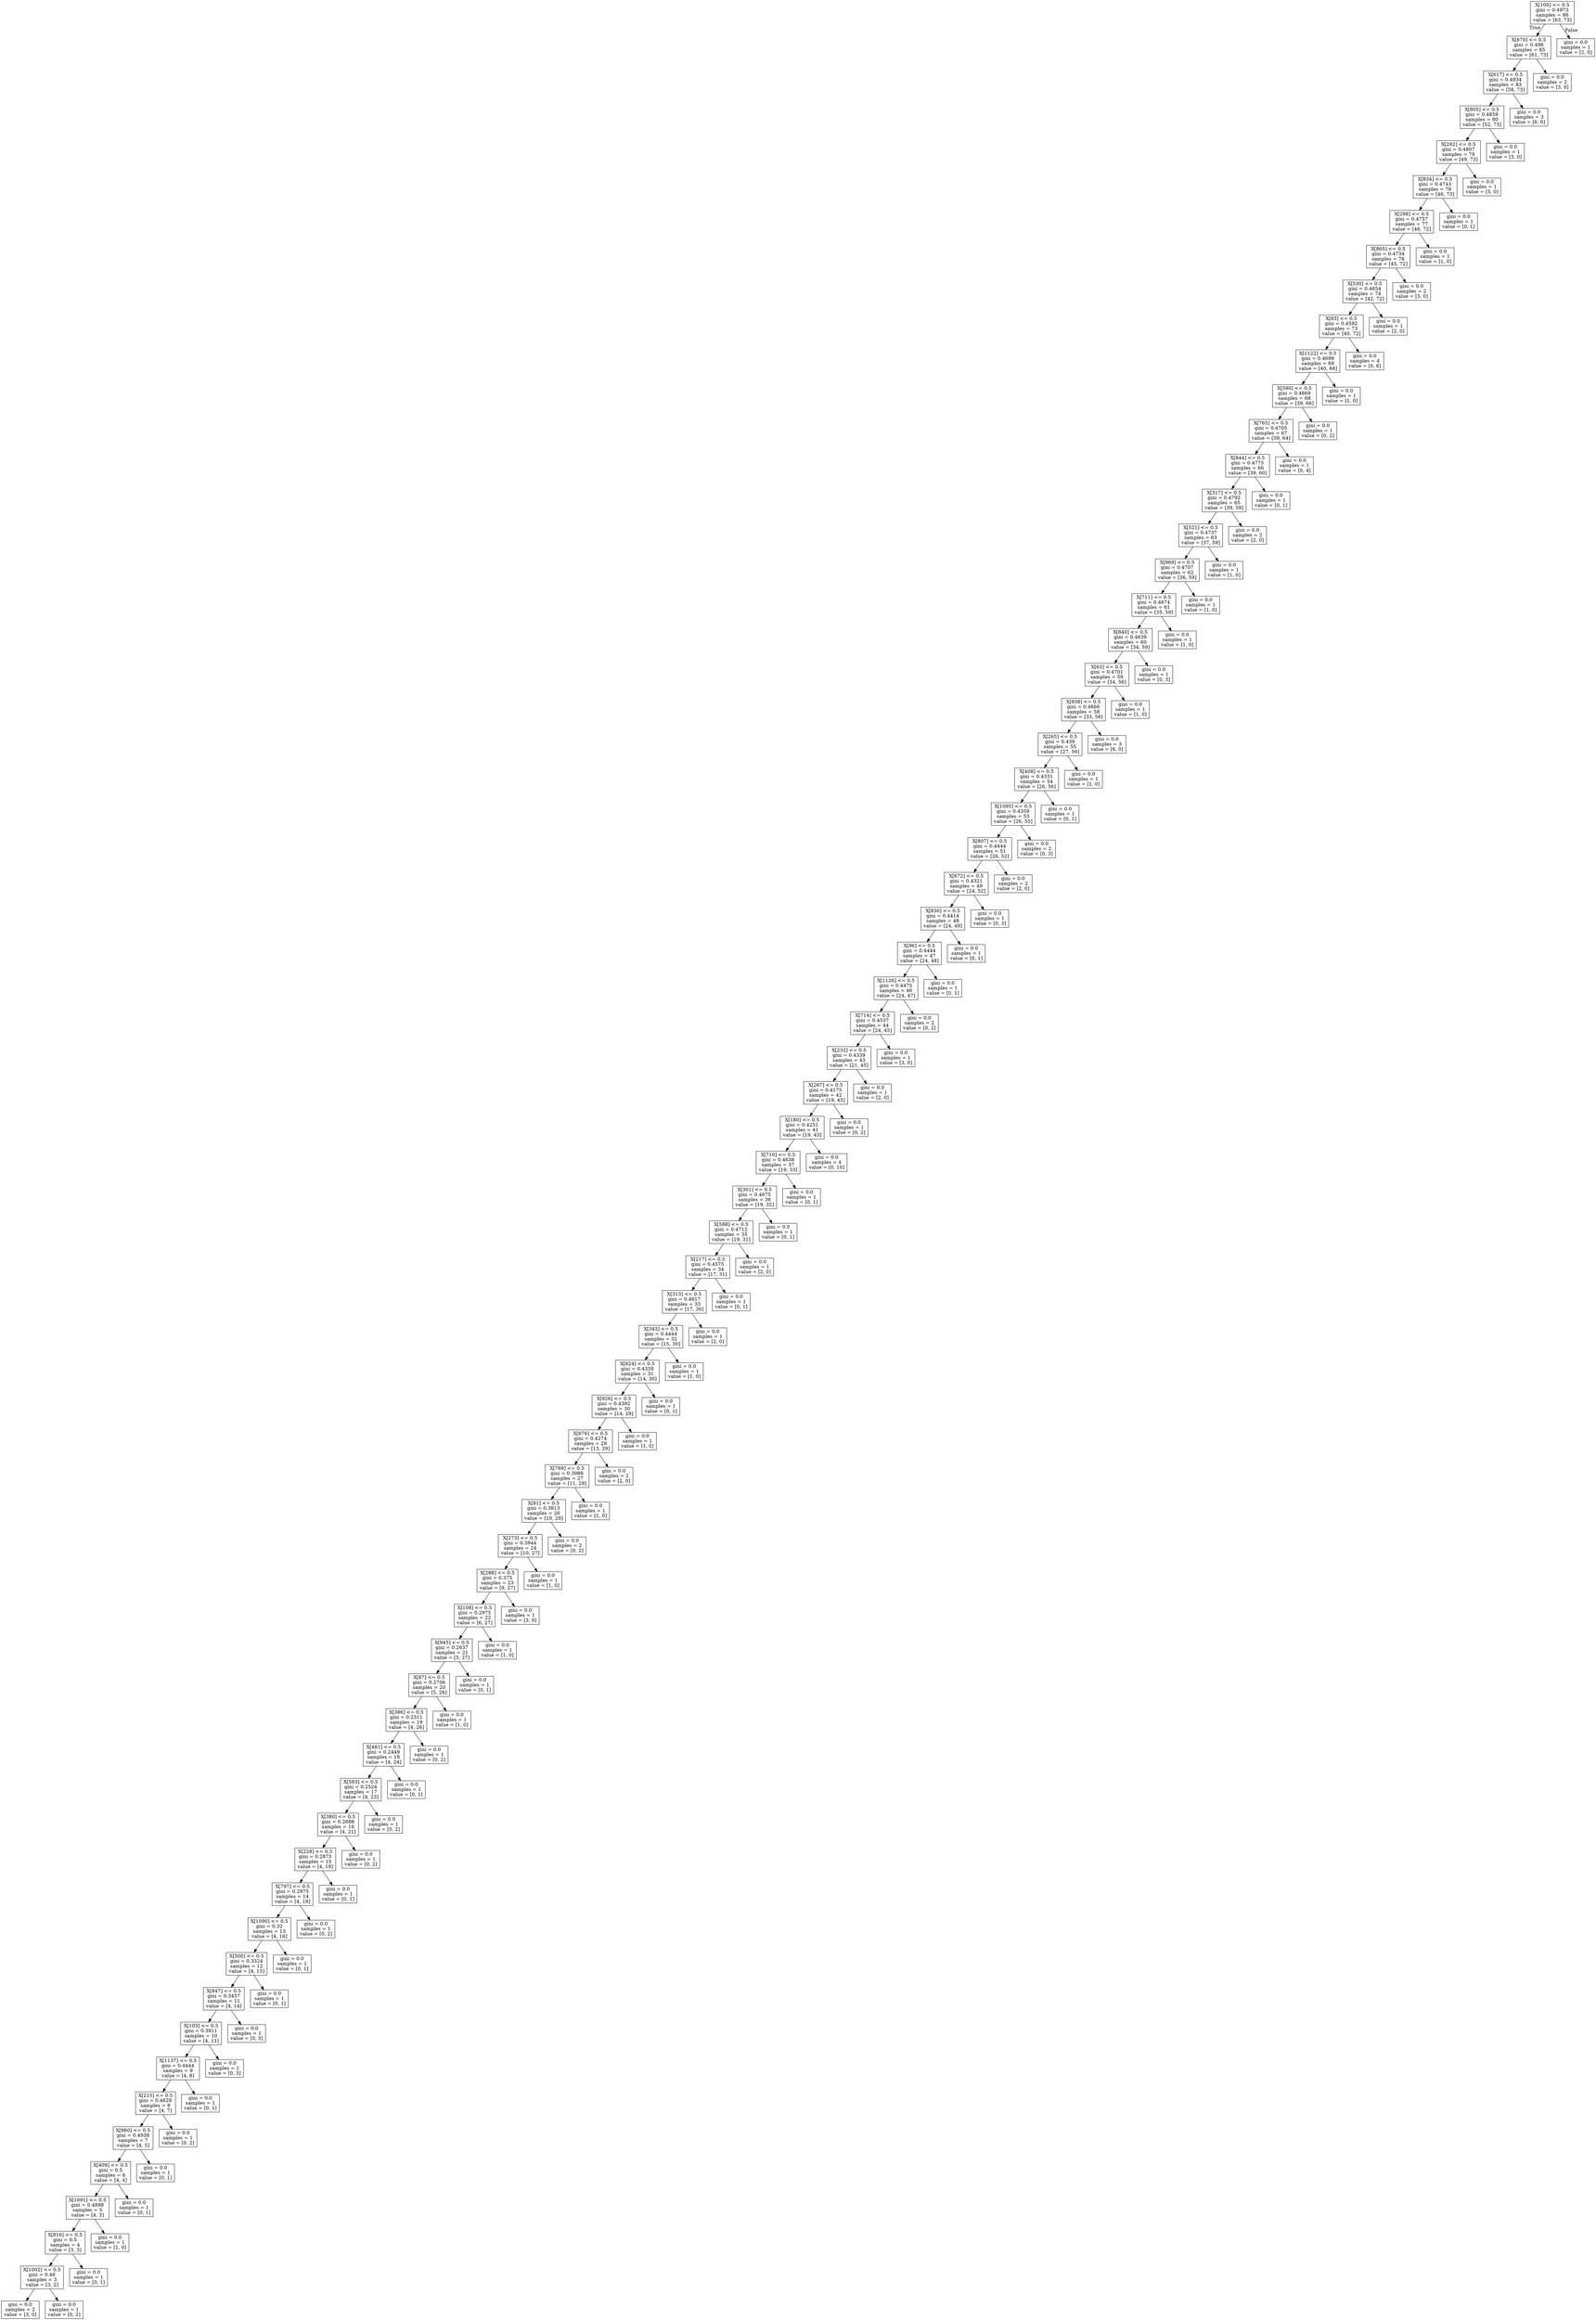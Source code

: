 digraph Tree {
node [shape=box] ;
0 [label="X[100] <= 0.5\ngini = 0.4973\nsamples = 86\nvalue = [63, 73]"] ;
1 [label="X[670] <= 0.5\ngini = 0.496\nsamples = 85\nvalue = [61, 73]"] ;
0 -> 1 [labeldistance=2.5, labelangle=45, headlabel="True"] ;
2 [label="X[617] <= 0.5\ngini = 0.4934\nsamples = 83\nvalue = [58, 73]"] ;
1 -> 2 ;
3 [label="X[805] <= 0.5\ngini = 0.4859\nsamples = 80\nvalue = [52, 73]"] ;
2 -> 3 ;
4 [label="X[282] <= 0.5\ngini = 0.4807\nsamples = 79\nvalue = [49, 73]"] ;
3 -> 4 ;
5 [label="X[834] <= 0.5\ngini = 0.4743\nsamples = 78\nvalue = [46, 73]"] ;
4 -> 5 ;
6 [label="X[298] <= 0.5\ngini = 0.4757\nsamples = 77\nvalue = [46, 72]"] ;
5 -> 6 ;
7 [label="X[865] <= 0.5\ngini = 0.4734\nsamples = 76\nvalue = [45, 72]"] ;
6 -> 7 ;
8 [label="X[530] <= 0.5\ngini = 0.4654\nsamples = 74\nvalue = [42, 72]"] ;
7 -> 8 ;
9 [label="X[83] <= 0.5\ngini = 0.4592\nsamples = 73\nvalue = [40, 72]"] ;
8 -> 9 ;
10 [label="X[1122] <= 0.5\ngini = 0.4699\nsamples = 69\nvalue = [40, 66]"] ;
9 -> 10 ;
11 [label="X[590] <= 0.5\ngini = 0.4669\nsamples = 68\nvalue = [39, 66]"] ;
10 -> 11 ;
12 [label="X[765] <= 0.5\ngini = 0.4705\nsamples = 67\nvalue = [39, 64]"] ;
11 -> 12 ;
13 [label="X[844] <= 0.5\ngini = 0.4775\nsamples = 66\nvalue = [39, 60]"] ;
12 -> 13 ;
14 [label="X[317] <= 0.5\ngini = 0.4792\nsamples = 65\nvalue = [39, 59]"] ;
13 -> 14 ;
15 [label="X[521] <= 0.5\ngini = 0.4737\nsamples = 63\nvalue = [37, 59]"] ;
14 -> 15 ;
16 [label="X[969] <= 0.5\ngini = 0.4707\nsamples = 62\nvalue = [36, 59]"] ;
15 -> 16 ;
17 [label="X[711] <= 0.5\ngini = 0.4674\nsamples = 61\nvalue = [35, 59]"] ;
16 -> 17 ;
18 [label="X[840] <= 0.5\ngini = 0.4639\nsamples = 60\nvalue = [34, 59]"] ;
17 -> 18 ;
19 [label="X[63] <= 0.5\ngini = 0.4701\nsamples = 59\nvalue = [34, 56]"] ;
18 -> 19 ;
20 [label="X[938] <= 0.5\ngini = 0.4666\nsamples = 58\nvalue = [33, 56]"] ;
19 -> 20 ;
21 [label="X[265] <= 0.5\ngini = 0.439\nsamples = 55\nvalue = [27, 56]"] ;
20 -> 21 ;
22 [label="X[408] <= 0.5\ngini = 0.4331\nsamples = 54\nvalue = [26, 56]"] ;
21 -> 22 ;
23 [label="X[1095] <= 0.5\ngini = 0.4359\nsamples = 53\nvalue = [26, 55]"] ;
22 -> 23 ;
24 [label="X[807] <= 0.5\ngini = 0.4444\nsamples = 51\nvalue = [26, 52]"] ;
23 -> 24 ;
25 [label="X[672] <= 0.5\ngini = 0.4321\nsamples = 49\nvalue = [24, 52]"] ;
24 -> 25 ;
26 [label="X[830] <= 0.5\ngini = 0.4414\nsamples = 48\nvalue = [24, 49]"] ;
25 -> 26 ;
27 [label="X[96] <= 0.5\ngini = 0.4444\nsamples = 47\nvalue = [24, 48]"] ;
26 -> 27 ;
28 [label="X[1126] <= 0.5\ngini = 0.4475\nsamples = 46\nvalue = [24, 47]"] ;
27 -> 28 ;
29 [label="X[714] <= 0.5\ngini = 0.4537\nsamples = 44\nvalue = [24, 45]"] ;
28 -> 29 ;
30 [label="X[232] <= 0.5\ngini = 0.4339\nsamples = 43\nvalue = [21, 45]"] ;
29 -> 30 ;
31 [label="X[267] <= 0.5\ngini = 0.4175\nsamples = 42\nvalue = [19, 45]"] ;
30 -> 31 ;
32 [label="X[180] <= 0.5\ngini = 0.4251\nsamples = 41\nvalue = [19, 43]"] ;
31 -> 32 ;
33 [label="X[710] <= 0.5\ngini = 0.4638\nsamples = 37\nvalue = [19, 33]"] ;
32 -> 33 ;
34 [label="X[301] <= 0.5\ngini = 0.4675\nsamples = 36\nvalue = [19, 32]"] ;
33 -> 34 ;
35 [label="X[588] <= 0.5\ngini = 0.4712\nsamples = 35\nvalue = [19, 31]"] ;
34 -> 35 ;
36 [label="X[217] <= 0.5\ngini = 0.4575\nsamples = 34\nvalue = [17, 31]"] ;
35 -> 36 ;
37 [label="X[313] <= 0.5\ngini = 0.4617\nsamples = 33\nvalue = [17, 30]"] ;
36 -> 37 ;
38 [label="X[343] <= 0.5\ngini = 0.4444\nsamples = 32\nvalue = [15, 30]"] ;
37 -> 38 ;
39 [label="X[824] <= 0.5\ngini = 0.4339\nsamples = 31\nvalue = [14, 30]"] ;
38 -> 39 ;
40 [label="X[926] <= 0.5\ngini = 0.4392\nsamples = 30\nvalue = [14, 29]"] ;
39 -> 40 ;
41 [label="X[676] <= 0.5\ngini = 0.4274\nsamples = 29\nvalue = [13, 29]"] ;
40 -> 41 ;
42 [label="X[769] <= 0.5\ngini = 0.3988\nsamples = 27\nvalue = [11, 29]"] ;
41 -> 42 ;
43 [label="X[81] <= 0.5\ngini = 0.3813\nsamples = 26\nvalue = [10, 29]"] ;
42 -> 43 ;
44 [label="X[273] <= 0.5\ngini = 0.3944\nsamples = 24\nvalue = [10, 27]"] ;
43 -> 44 ;
45 [label="X[288] <= 0.5\ngini = 0.375\nsamples = 23\nvalue = [9, 27]"] ;
44 -> 45 ;
46 [label="X[108] <= 0.5\ngini = 0.2975\nsamples = 22\nvalue = [6, 27]"] ;
45 -> 46 ;
47 [label="X[945] <= 0.5\ngini = 0.2637\nsamples = 21\nvalue = [5, 27]"] ;
46 -> 47 ;
48 [label="X[87] <= 0.5\ngini = 0.2706\nsamples = 20\nvalue = [5, 26]"] ;
47 -> 48 ;
49 [label="X[386] <= 0.5\ngini = 0.2311\nsamples = 19\nvalue = [4, 26]"] ;
48 -> 49 ;
50 [label="X[481] <= 0.5\ngini = 0.2449\nsamples = 18\nvalue = [4, 24]"] ;
49 -> 50 ;
51 [label="X[583] <= 0.5\ngini = 0.2524\nsamples = 17\nvalue = [4, 23]"] ;
50 -> 51 ;
52 [label="X[380] <= 0.5\ngini = 0.2688\nsamples = 16\nvalue = [4, 21]"] ;
51 -> 52 ;
53 [label="X[228] <= 0.5\ngini = 0.2873\nsamples = 15\nvalue = [4, 19]"] ;
52 -> 53 ;
54 [label="X[797] <= 0.5\ngini = 0.2975\nsamples = 14\nvalue = [4, 18]"] ;
53 -> 54 ;
55 [label="X[1090] <= 0.5\ngini = 0.32\nsamples = 13\nvalue = [4, 16]"] ;
54 -> 55 ;
56 [label="X[500] <= 0.5\ngini = 0.3324\nsamples = 12\nvalue = [4, 15]"] ;
55 -> 56 ;
57 [label="X[847] <= 0.5\ngini = 0.3457\nsamples = 11\nvalue = [4, 14]"] ;
56 -> 57 ;
58 [label="X[103] <= 0.5\ngini = 0.3911\nsamples = 10\nvalue = [4, 11]"] ;
57 -> 58 ;
59 [label="X[1137] <= 0.5\ngini = 0.4444\nsamples = 9\nvalue = [4, 8]"] ;
58 -> 59 ;
60 [label="X[215] <= 0.5\ngini = 0.4628\nsamples = 8\nvalue = [4, 7]"] ;
59 -> 60 ;
61 [label="X[960] <= 0.5\ngini = 0.4938\nsamples = 7\nvalue = [4, 5]"] ;
60 -> 61 ;
62 [label="X[409] <= 0.5\ngini = 0.5\nsamples = 6\nvalue = [4, 4]"] ;
61 -> 62 ;
63 [label="X[1091] <= 0.5\ngini = 0.4898\nsamples = 5\nvalue = [4, 3]"] ;
62 -> 63 ;
64 [label="X[816] <= 0.5\ngini = 0.5\nsamples = 4\nvalue = [3, 3]"] ;
63 -> 64 ;
65 [label="X[1002] <= 0.5\ngini = 0.48\nsamples = 3\nvalue = [3, 2]"] ;
64 -> 65 ;
66 [label="gini = 0.0\nsamples = 2\nvalue = [3, 0]"] ;
65 -> 66 ;
67 [label="gini = 0.0\nsamples = 1\nvalue = [0, 2]"] ;
65 -> 67 ;
68 [label="gini = 0.0\nsamples = 1\nvalue = [0, 1]"] ;
64 -> 68 ;
69 [label="gini = 0.0\nsamples = 1\nvalue = [1, 0]"] ;
63 -> 69 ;
70 [label="gini = 0.0\nsamples = 1\nvalue = [0, 1]"] ;
62 -> 70 ;
71 [label="gini = 0.0\nsamples = 1\nvalue = [0, 1]"] ;
61 -> 71 ;
72 [label="gini = 0.0\nsamples = 1\nvalue = [0, 2]"] ;
60 -> 72 ;
73 [label="gini = 0.0\nsamples = 1\nvalue = [0, 1]"] ;
59 -> 73 ;
74 [label="gini = 0.0\nsamples = 1\nvalue = [0, 3]"] ;
58 -> 74 ;
75 [label="gini = 0.0\nsamples = 1\nvalue = [0, 3]"] ;
57 -> 75 ;
76 [label="gini = 0.0\nsamples = 1\nvalue = [0, 1]"] ;
56 -> 76 ;
77 [label="gini = 0.0\nsamples = 1\nvalue = [0, 1]"] ;
55 -> 77 ;
78 [label="gini = 0.0\nsamples = 1\nvalue = [0, 2]"] ;
54 -> 78 ;
79 [label="gini = 0.0\nsamples = 1\nvalue = [0, 1]"] ;
53 -> 79 ;
80 [label="gini = 0.0\nsamples = 1\nvalue = [0, 2]"] ;
52 -> 80 ;
81 [label="gini = 0.0\nsamples = 1\nvalue = [0, 2]"] ;
51 -> 81 ;
82 [label="gini = 0.0\nsamples = 1\nvalue = [0, 1]"] ;
50 -> 82 ;
83 [label="gini = 0.0\nsamples = 1\nvalue = [0, 2]"] ;
49 -> 83 ;
84 [label="gini = 0.0\nsamples = 1\nvalue = [1, 0]"] ;
48 -> 84 ;
85 [label="gini = 0.0\nsamples = 1\nvalue = [0, 1]"] ;
47 -> 85 ;
86 [label="gini = 0.0\nsamples = 1\nvalue = [1, 0]"] ;
46 -> 86 ;
87 [label="gini = 0.0\nsamples = 1\nvalue = [3, 0]"] ;
45 -> 87 ;
88 [label="gini = 0.0\nsamples = 1\nvalue = [1, 0]"] ;
44 -> 88 ;
89 [label="gini = 0.0\nsamples = 2\nvalue = [0, 2]"] ;
43 -> 89 ;
90 [label="gini = 0.0\nsamples = 1\nvalue = [1, 0]"] ;
42 -> 90 ;
91 [label="gini = 0.0\nsamples = 2\nvalue = [2, 0]"] ;
41 -> 91 ;
92 [label="gini = 0.0\nsamples = 1\nvalue = [1, 0]"] ;
40 -> 92 ;
93 [label="gini = 0.0\nsamples = 1\nvalue = [0, 1]"] ;
39 -> 93 ;
94 [label="gini = 0.0\nsamples = 1\nvalue = [1, 0]"] ;
38 -> 94 ;
95 [label="gini = 0.0\nsamples = 1\nvalue = [2, 0]"] ;
37 -> 95 ;
96 [label="gini = 0.0\nsamples = 1\nvalue = [0, 1]"] ;
36 -> 96 ;
97 [label="gini = 0.0\nsamples = 1\nvalue = [2, 0]"] ;
35 -> 97 ;
98 [label="gini = 0.0\nsamples = 1\nvalue = [0, 1]"] ;
34 -> 98 ;
99 [label="gini = 0.0\nsamples = 1\nvalue = [0, 1]"] ;
33 -> 99 ;
100 [label="gini = 0.0\nsamples = 4\nvalue = [0, 10]"] ;
32 -> 100 ;
101 [label="gini = 0.0\nsamples = 1\nvalue = [0, 2]"] ;
31 -> 101 ;
102 [label="gini = 0.0\nsamples = 1\nvalue = [2, 0]"] ;
30 -> 102 ;
103 [label="gini = 0.0\nsamples = 1\nvalue = [3, 0]"] ;
29 -> 103 ;
104 [label="gini = 0.0\nsamples = 2\nvalue = [0, 2]"] ;
28 -> 104 ;
105 [label="gini = 0.0\nsamples = 1\nvalue = [0, 1]"] ;
27 -> 105 ;
106 [label="gini = 0.0\nsamples = 1\nvalue = [0, 1]"] ;
26 -> 106 ;
107 [label="gini = 0.0\nsamples = 1\nvalue = [0, 3]"] ;
25 -> 107 ;
108 [label="gini = 0.0\nsamples = 2\nvalue = [2, 0]"] ;
24 -> 108 ;
109 [label="gini = 0.0\nsamples = 2\nvalue = [0, 3]"] ;
23 -> 109 ;
110 [label="gini = 0.0\nsamples = 1\nvalue = [0, 1]"] ;
22 -> 110 ;
111 [label="gini = 0.0\nsamples = 1\nvalue = [1, 0]"] ;
21 -> 111 ;
112 [label="gini = 0.0\nsamples = 3\nvalue = [6, 0]"] ;
20 -> 112 ;
113 [label="gini = 0.0\nsamples = 1\nvalue = [1, 0]"] ;
19 -> 113 ;
114 [label="gini = 0.0\nsamples = 1\nvalue = [0, 3]"] ;
18 -> 114 ;
115 [label="gini = 0.0\nsamples = 1\nvalue = [1, 0]"] ;
17 -> 115 ;
116 [label="gini = 0.0\nsamples = 1\nvalue = [1, 0]"] ;
16 -> 116 ;
117 [label="gini = 0.0\nsamples = 1\nvalue = [1, 0]"] ;
15 -> 117 ;
118 [label="gini = 0.0\nsamples = 2\nvalue = [2, 0]"] ;
14 -> 118 ;
119 [label="gini = 0.0\nsamples = 1\nvalue = [0, 1]"] ;
13 -> 119 ;
120 [label="gini = 0.0\nsamples = 1\nvalue = [0, 4]"] ;
12 -> 120 ;
121 [label="gini = 0.0\nsamples = 1\nvalue = [0, 2]"] ;
11 -> 121 ;
122 [label="gini = 0.0\nsamples = 1\nvalue = [1, 0]"] ;
10 -> 122 ;
123 [label="gini = 0.0\nsamples = 4\nvalue = [0, 6]"] ;
9 -> 123 ;
124 [label="gini = 0.0\nsamples = 1\nvalue = [2, 0]"] ;
8 -> 124 ;
125 [label="gini = 0.0\nsamples = 2\nvalue = [3, 0]"] ;
7 -> 125 ;
126 [label="gini = 0.0\nsamples = 1\nvalue = [1, 0]"] ;
6 -> 126 ;
127 [label="gini = 0.0\nsamples = 1\nvalue = [0, 1]"] ;
5 -> 127 ;
128 [label="gini = 0.0\nsamples = 1\nvalue = [3, 0]"] ;
4 -> 128 ;
129 [label="gini = 0.0\nsamples = 1\nvalue = [3, 0]"] ;
3 -> 129 ;
130 [label="gini = 0.0\nsamples = 3\nvalue = [6, 0]"] ;
2 -> 130 ;
131 [label="gini = 0.0\nsamples = 2\nvalue = [3, 0]"] ;
1 -> 131 ;
132 [label="gini = 0.0\nsamples = 1\nvalue = [2, 0]"] ;
0 -> 132 [labeldistance=2.5, labelangle=-45, headlabel="False"] ;
}